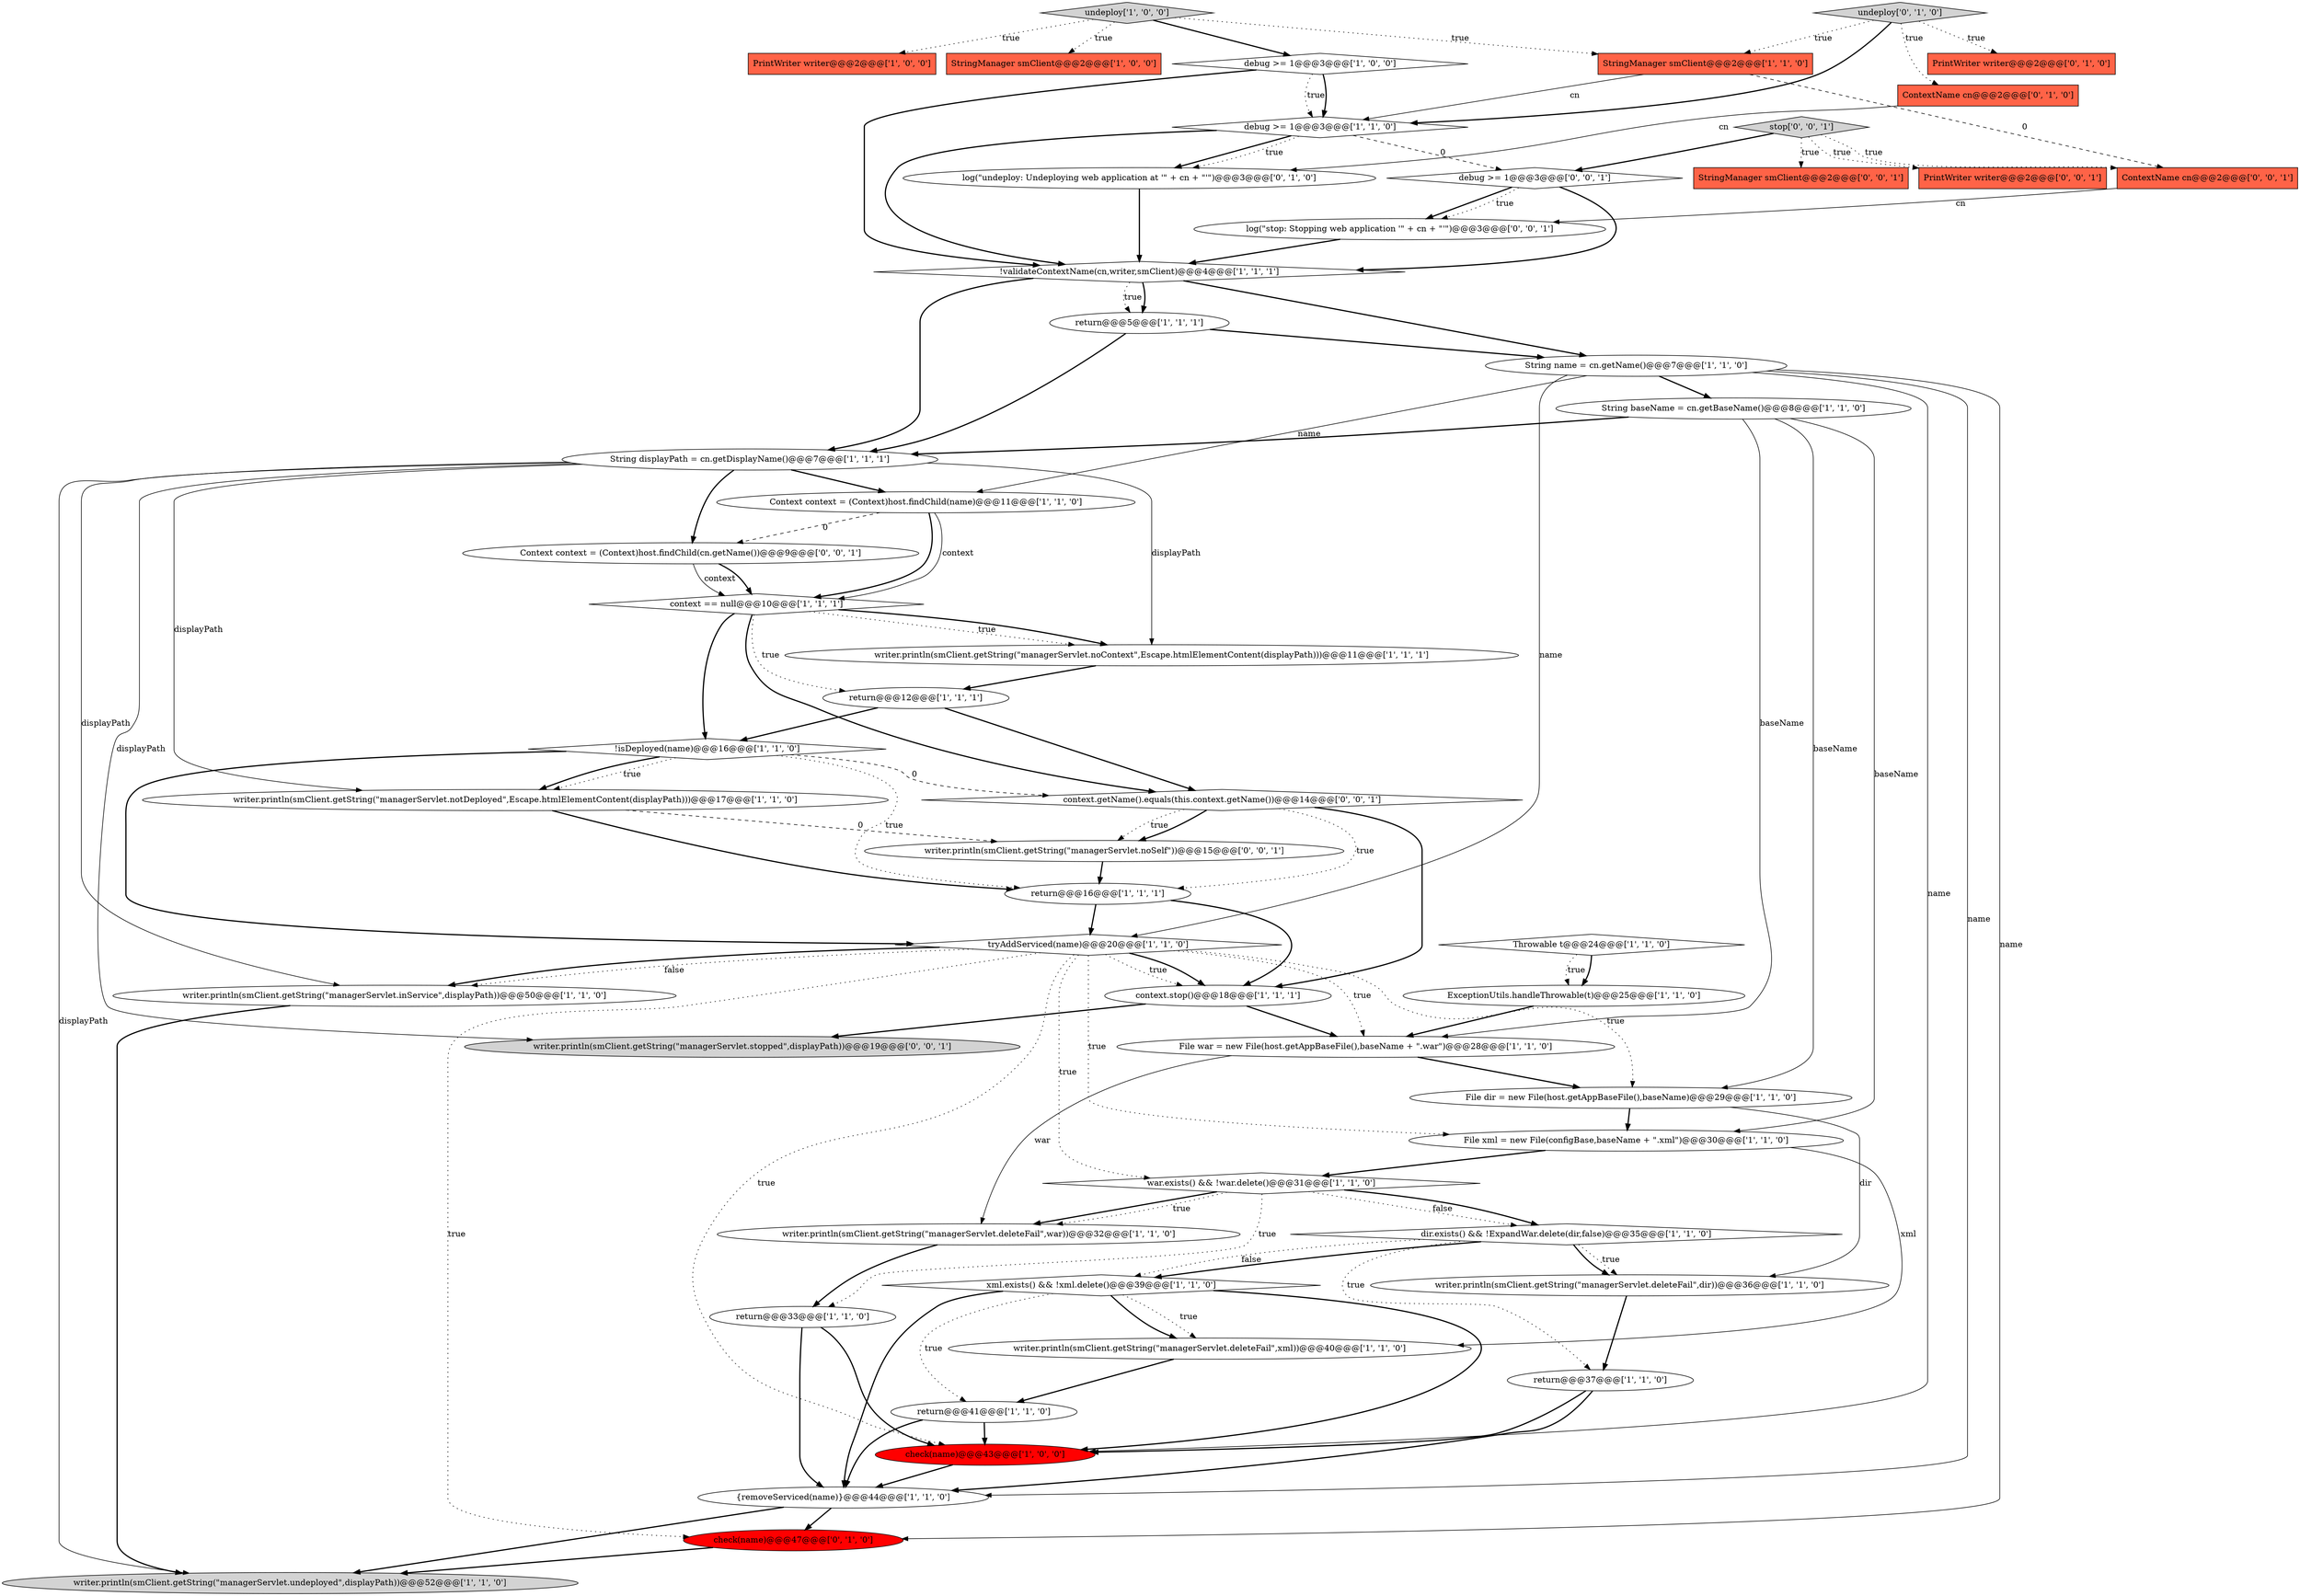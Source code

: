 digraph {
1 [style = filled, label = "PrintWriter writer@@@2@@@['1', '0', '0']", fillcolor = tomato, shape = box image = "AAA0AAABBB1BBB"];
25 [style = filled, label = "dir.exists() && !ExpandWar.delete(dir,false)@@@35@@@['1', '1', '0']", fillcolor = white, shape = diamond image = "AAA0AAABBB1BBB"];
2 [style = filled, label = "ExceptionUtils.handleThrowable(t)@@@25@@@['1', '1', '0']", fillcolor = white, shape = ellipse image = "AAA0AAABBB1BBB"];
15 [style = filled, label = "context == null@@@10@@@['1', '1', '1']", fillcolor = white, shape = diamond image = "AAA0AAABBB1BBB"];
23 [style = filled, label = "{removeServiced(name)}@@@44@@@['1', '1', '0']", fillcolor = white, shape = ellipse image = "AAA0AAABBB1BBB"];
42 [style = filled, label = "undeploy['0', '1', '0']", fillcolor = lightgray, shape = diamond image = "AAA0AAABBB2BBB"];
36 [style = filled, label = "check(name)@@@43@@@['1', '0', '0']", fillcolor = red, shape = ellipse image = "AAA1AAABBB1BBB"];
16 [style = filled, label = "writer.println(smClient.getString(\"managerServlet.undeployed\",displayPath))@@@52@@@['1', '1', '0']", fillcolor = lightgray, shape = ellipse image = "AAA0AAABBB1BBB"];
30 [style = filled, label = "war.exists() && !war.delete()@@@31@@@['1', '1', '0']", fillcolor = white, shape = diamond image = "AAA0AAABBB1BBB"];
37 [style = filled, label = "context.stop()@@@18@@@['1', '1', '1']", fillcolor = white, shape = ellipse image = "AAA0AAABBB1BBB"];
26 [style = filled, label = "Context context = (Context)host.findChild(name)@@@11@@@['1', '1', '0']", fillcolor = white, shape = ellipse image = "AAA0AAABBB1BBB"];
27 [style = filled, label = "return@@@16@@@['1', '1', '1']", fillcolor = white, shape = ellipse image = "AAA0AAABBB1BBB"];
24 [style = filled, label = "String baseName = cn.getBaseName()@@@8@@@['1', '1', '0']", fillcolor = white, shape = ellipse image = "AAA0AAABBB1BBB"];
13 [style = filled, label = "String displayPath = cn.getDisplayName()@@@7@@@['1', '1', '1']", fillcolor = white, shape = ellipse image = "AAA0AAABBB1BBB"];
47 [style = filled, label = "Context context = (Context)host.findChild(cn.getName())@@@9@@@['0', '0', '1']", fillcolor = white, shape = ellipse image = "AAA0AAABBB3BBB"];
44 [style = filled, label = "stop['0', '0', '1']", fillcolor = lightgray, shape = diamond image = "AAA0AAABBB3BBB"];
41 [style = filled, label = "log(\"undeploy: Undeploying web application at '\" + cn + \"'\")@@@3@@@['0', '1', '0']", fillcolor = white, shape = ellipse image = "AAA0AAABBB2BBB"];
34 [style = filled, label = "File xml = new File(configBase,baseName + \".xml\")@@@30@@@['1', '1', '0']", fillcolor = white, shape = ellipse image = "AAA0AAABBB1BBB"];
40 [style = filled, label = "ContextName cn@@@2@@@['0', '1', '0']", fillcolor = tomato, shape = box image = "AAA0AAABBB2BBB"];
10 [style = filled, label = "!validateContextName(cn,writer,smClient)@@@4@@@['1', '1', '1']", fillcolor = white, shape = diamond image = "AAA0AAABBB1BBB"];
8 [style = filled, label = "File war = new File(host.getAppBaseFile(),baseName + \".war\")@@@28@@@['1', '1', '0']", fillcolor = white, shape = ellipse image = "AAA0AAABBB1BBB"];
6 [style = filled, label = "!isDeployed(name)@@@16@@@['1', '1', '0']", fillcolor = white, shape = diamond image = "AAA0AAABBB1BBB"];
14 [style = filled, label = "writer.println(smClient.getString(\"managerServlet.notDeployed\",Escape.htmlElementContent(displayPath)))@@@17@@@['1', '1', '0']", fillcolor = white, shape = ellipse image = "AAA0AAABBB1BBB"];
48 [style = filled, label = "writer.println(smClient.getString(\"managerServlet.noSelf\"))@@@15@@@['0', '0', '1']", fillcolor = white, shape = ellipse image = "AAA0AAABBB3BBB"];
33 [style = filled, label = "return@@@12@@@['1', '1', '1']", fillcolor = white, shape = ellipse image = "AAA0AAABBB1BBB"];
35 [style = filled, label = "writer.println(smClient.getString(\"managerServlet.inService\",displayPath))@@@50@@@['1', '1', '0']", fillcolor = white, shape = ellipse image = "AAA0AAABBB1BBB"];
39 [style = filled, label = "PrintWriter writer@@@2@@@['0', '1', '0']", fillcolor = tomato, shape = box image = "AAA0AAABBB2BBB"];
22 [style = filled, label = "return@@@5@@@['1', '1', '1']", fillcolor = white, shape = ellipse image = "AAA0AAABBB1BBB"];
7 [style = filled, label = "tryAddServiced(name)@@@20@@@['1', '1', '0']", fillcolor = white, shape = diamond image = "AAA0AAABBB1BBB"];
9 [style = filled, label = "StringManager smClient@@@2@@@['1', '0', '0']", fillcolor = tomato, shape = box image = "AAA0AAABBB1BBB"];
20 [style = filled, label = "writer.println(smClient.getString(\"managerServlet.deleteFail\",dir))@@@36@@@['1', '1', '0']", fillcolor = white, shape = ellipse image = "AAA0AAABBB1BBB"];
5 [style = filled, label = "debug >= 1@@@3@@@['1', '0', '0']", fillcolor = white, shape = diamond image = "AAA0AAABBB1BBB"];
18 [style = filled, label = "StringManager smClient@@@2@@@['1', '1', '0']", fillcolor = tomato, shape = box image = "AAA0AAABBB1BBB"];
45 [style = filled, label = "log(\"stop: Stopping web application '\" + cn + \"'\")@@@3@@@['0', '0', '1']", fillcolor = white, shape = ellipse image = "AAA0AAABBB3BBB"];
46 [style = filled, label = "StringManager smClient@@@2@@@['0', '0', '1']", fillcolor = tomato, shape = box image = "AAA0AAABBB3BBB"];
49 [style = filled, label = "debug >= 1@@@3@@@['0', '0', '1']", fillcolor = white, shape = diamond image = "AAA0AAABBB3BBB"];
3 [style = filled, label = "String name = cn.getName()@@@7@@@['1', '1', '0']", fillcolor = white, shape = ellipse image = "AAA0AAABBB1BBB"];
43 [style = filled, label = "writer.println(smClient.getString(\"managerServlet.stopped\",displayPath))@@@19@@@['0', '0', '1']", fillcolor = lightgray, shape = ellipse image = "AAA0AAABBB3BBB"];
52 [style = filled, label = "ContextName cn@@@2@@@['0', '0', '1']", fillcolor = tomato, shape = box image = "AAA0AAABBB3BBB"];
17 [style = filled, label = "File dir = new File(host.getAppBaseFile(),baseName)@@@29@@@['1', '1', '0']", fillcolor = white, shape = ellipse image = "AAA0AAABBB1BBB"];
32 [style = filled, label = "writer.println(smClient.getString(\"managerServlet.deleteFail\",xml))@@@40@@@['1', '1', '0']", fillcolor = white, shape = ellipse image = "AAA0AAABBB1BBB"];
51 [style = filled, label = "context.getName().equals(this.context.getName())@@@14@@@['0', '0', '1']", fillcolor = white, shape = diamond image = "AAA0AAABBB3BBB"];
28 [style = filled, label = "xml.exists() && !xml.delete()@@@39@@@['1', '1', '0']", fillcolor = white, shape = diamond image = "AAA0AAABBB1BBB"];
29 [style = filled, label = "writer.println(smClient.getString(\"managerServlet.noContext\",Escape.htmlElementContent(displayPath)))@@@11@@@['1', '1', '1']", fillcolor = white, shape = ellipse image = "AAA0AAABBB1BBB"];
31 [style = filled, label = "writer.println(smClient.getString(\"managerServlet.deleteFail\",war))@@@32@@@['1', '1', '0']", fillcolor = white, shape = ellipse image = "AAA0AAABBB1BBB"];
50 [style = filled, label = "PrintWriter writer@@@2@@@['0', '0', '1']", fillcolor = tomato, shape = box image = "AAA0AAABBB3BBB"];
19 [style = filled, label = "return@@@41@@@['1', '1', '0']", fillcolor = white, shape = ellipse image = "AAA0AAABBB1BBB"];
0 [style = filled, label = "return@@@37@@@['1', '1', '0']", fillcolor = white, shape = ellipse image = "AAA0AAABBB1BBB"];
4 [style = filled, label = "Throwable t@@@24@@@['1', '1', '0']", fillcolor = white, shape = diamond image = "AAA0AAABBB1BBB"];
11 [style = filled, label = "undeploy['1', '0', '0']", fillcolor = lightgray, shape = diamond image = "AAA0AAABBB1BBB"];
38 [style = filled, label = "check(name)@@@47@@@['0', '1', '0']", fillcolor = red, shape = ellipse image = "AAA1AAABBB2BBB"];
12 [style = filled, label = "debug >= 1@@@3@@@['1', '1', '0']", fillcolor = white, shape = diamond image = "AAA0AAABBB1BBB"];
21 [style = filled, label = "return@@@33@@@['1', '1', '0']", fillcolor = white, shape = ellipse image = "AAA0AAABBB1BBB"];
13->47 [style = bold, label=""];
3->24 [style = bold, label=""];
3->38 [style = solid, label="name"];
7->36 [style = dotted, label="true"];
7->34 [style = dotted, label="true"];
11->1 [style = dotted, label="true"];
24->17 [style = solid, label="baseName"];
20->0 [style = bold, label=""];
7->35 [style = bold, label=""];
6->51 [style = dashed, label="0"];
51->48 [style = dotted, label="true"];
31->21 [style = bold, label=""];
19->36 [style = bold, label=""];
28->19 [style = dotted, label="true"];
15->33 [style = dotted, label="true"];
5->12 [style = dotted, label="true"];
48->27 [style = bold, label=""];
37->43 [style = bold, label=""];
12->10 [style = bold, label=""];
51->48 [style = bold, label=""];
21->36 [style = bold, label=""];
49->10 [style = bold, label=""];
15->29 [style = dotted, label="true"];
27->7 [style = bold, label=""];
26->15 [style = bold, label=""];
18->52 [style = dashed, label="0"];
22->13 [style = bold, label=""];
45->10 [style = bold, label=""];
5->10 [style = bold, label=""];
30->25 [style = dotted, label="false"];
25->28 [style = bold, label=""];
28->36 [style = bold, label=""];
47->15 [style = solid, label="context"];
44->46 [style = dotted, label="true"];
7->37 [style = bold, label=""];
44->52 [style = dotted, label="true"];
26->47 [style = dashed, label="0"];
4->2 [style = bold, label=""];
44->49 [style = bold, label=""];
3->36 [style = solid, label="name"];
0->36 [style = bold, label=""];
12->41 [style = bold, label=""];
8->17 [style = bold, label=""];
24->34 [style = solid, label="baseName"];
17->34 [style = bold, label=""];
6->14 [style = dotted, label="true"];
44->50 [style = dotted, label="true"];
0->23 [style = bold, label=""];
25->20 [style = dotted, label="true"];
17->20 [style = solid, label="dir"];
13->43 [style = solid, label="displayPath"];
6->7 [style = bold, label=""];
7->8 [style = dotted, label="true"];
7->17 [style = dotted, label="true"];
15->29 [style = bold, label=""];
4->2 [style = dotted, label="true"];
51->27 [style = dotted, label="true"];
24->13 [style = bold, label=""];
21->23 [style = bold, label=""];
42->39 [style = dotted, label="true"];
49->45 [style = bold, label=""];
26->15 [style = solid, label="context"];
38->16 [style = bold, label=""];
12->41 [style = dotted, label="true"];
11->9 [style = dotted, label="true"];
32->19 [style = bold, label=""];
41->10 [style = bold, label=""];
25->28 [style = dotted, label="false"];
42->40 [style = dotted, label="true"];
49->45 [style = dotted, label="true"];
28->32 [style = bold, label=""];
11->5 [style = bold, label=""];
25->20 [style = bold, label=""];
27->37 [style = bold, label=""];
51->37 [style = bold, label=""];
28->32 [style = dotted, label="true"];
10->13 [style = bold, label=""];
3->23 [style = solid, label="name"];
42->18 [style = dotted, label="true"];
13->26 [style = bold, label=""];
30->31 [style = bold, label=""];
28->23 [style = bold, label=""];
14->27 [style = bold, label=""];
18->12 [style = solid, label="cn"];
6->27 [style = dotted, label="true"];
37->8 [style = bold, label=""];
30->31 [style = dotted, label="true"];
7->35 [style = dotted, label="false"];
10->22 [style = bold, label=""];
23->16 [style = bold, label=""];
35->16 [style = bold, label=""];
47->15 [style = bold, label=""];
34->32 [style = solid, label="xml"];
14->48 [style = dashed, label="0"];
33->6 [style = bold, label=""];
13->29 [style = solid, label="displayPath"];
3->7 [style = solid, label="name"];
13->35 [style = solid, label="displayPath"];
8->31 [style = solid, label="war"];
13->14 [style = solid, label="displayPath"];
10->3 [style = bold, label=""];
30->25 [style = bold, label=""];
25->0 [style = dotted, label="true"];
15->6 [style = bold, label=""];
3->26 [style = solid, label="name"];
42->12 [style = bold, label=""];
11->18 [style = dotted, label="true"];
40->41 [style = solid, label="cn"];
30->21 [style = dotted, label="true"];
7->38 [style = dotted, label="true"];
34->30 [style = bold, label=""];
15->51 [style = bold, label=""];
7->37 [style = dotted, label="true"];
6->14 [style = bold, label=""];
22->3 [style = bold, label=""];
29->33 [style = bold, label=""];
33->51 [style = bold, label=""];
36->23 [style = bold, label=""];
5->12 [style = bold, label=""];
19->23 [style = bold, label=""];
23->38 [style = bold, label=""];
10->22 [style = dotted, label="true"];
52->45 [style = solid, label="cn"];
24->8 [style = solid, label="baseName"];
7->30 [style = dotted, label="true"];
12->49 [style = dashed, label="0"];
2->8 [style = bold, label=""];
13->16 [style = solid, label="displayPath"];
}
